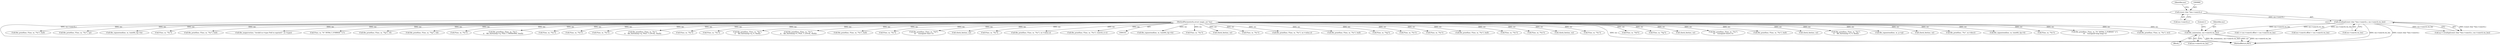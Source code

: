 digraph "0_file_4a284c89d6ef11aca34da65da7d673050a5ea320_5@pointer" {
"1000876" [label="(Call,file_oomem(ms, ms->search.rm_len))"];
"1000102" [label="(MethodParameterIn,struct magic_set *ms)"];
"1000858" [label="(Call,strndup((const char *)ms->search.s, ms->search.rm_len))"];
"1000859" [label="(Call,(const char *)ms->search.s)"];
"1000204" [label="(Call,file_signextend(ms, m, (uint64_t)p->h))"];
"1000161" [label="(Call,F(ms, m, \"%s\"))"];
"1000921" [label="(Call,ms->search.offset + ms->search.rm_len)"];
"1000138" [label="(Call,check_fmt(ms, m))"];
"1000890" [label="(Call,F(ms, m, \"%s\"))"];
"1000442" [label="(Call,file_printf(ms, F(ms, m, \"%s\"), m->value.s))"];
"1000159" [label="(Call,file_printf(ms, F(ms, m, \"%s\"), buf))"];
"1000832" [label="(Call,F(ms, m, \"%g\"))"];
"1000696" [label="(Call,F(ms, m, \"%s\"))"];
"1000878" [label="(Call,ms->search.rm_len)"];
"1000938" [label="(Call,F(ms, m, \"%s\"))"];
"1000866" [label="(Call,ms->search.rm_len)"];
"1000861" [label="(Call,ms->search.s)"];
"1000234" [label="(Call,file_printf(ms, F(ms, m, \"%s\"), buf))"];
"1000444" [label="(Call,F(ms, m, \"%s\"))"];
"1000328" [label="(Call,F(ms, m, \"%u\"))"];
"1000289" [label="(Call,check_fmt(ms, m))"];
"1000236" [label="(Call,F(ms, m, \"%s\"))"];
"1000177" [label="(Call,F(ms, m, \"%d\"))"];
"1000766" [label="(Call,F(ms, m, \"%g\"))"];
"1000856" [label="(Call,cp = strndup((const char *)ms->search.s, ms->search.rm_len))"];
"1000885" [label="(Literal,1)"];
"1000729" [label="(Call,check_fmt(ms, m))"];
"1000250" [label="(Call,file_printf(ms, F(ms, m, \"%u\"),\n\t\t\t    (unsigned short) v))"];
"1000310" [label="(Call,file_printf(ms, F(ms, m, \"%s\"), buf))"];
"1000362" [label="(Call,check_fmt(ms, m))"];
"1000601" [label="(Call,file_printf(ms, F(ms, m, \"%s\"),\n\t\t    file_fmttime(p->l, 0, tbuf)))"];
"1000355" [label="(Call,file_signextend(ms, m, p->q))"];
"1000795" [label="(Call,check_fmt(ms, m))"];
"1000982" [label="(Call,file_printf(ms, \"%s\", m->desc))"];
"1000876" [label="(Call,file_oomem(ms, ms->search.rm_len))"];
"1000280" [label="(Call,file_signextend(ms, m, (uint64_t)p->l))"];
"1000858" [label="(Call,strndup((const char *)ms->search.s, ms->search.rm_len))"];
"1000312" [label="(Call,F(ms, m, \"%s\"))"];
"1000399" [label="(Call,file_printf(ms, F(ms, m, \"%\" INT64_T_FORMAT \"u\"),\n\t\t\t    (unsigned long long) v))"];
"1001022" [label="(MethodReturn,RET)"];
"1000540" [label="(Call,file_printf(ms, F(ms, m, \"%s\"), str))"];
"1000383" [label="(Call,file_printf(ms, F(ms, m, \"%s\"), buf))"];
"1000888" [label="(Call,file_printf(ms, F(ms, m, \"%s\"), cp))"];
"1000129" [label="(Call,file_signextend(ms, m, (uint64_t)p->b))"];
"1000750" [label="(Call,F(ms, m, \"%s\"))"];
"1000875" [label="(Block,)"];
"1000814" [label="(Call,file_printf(ms, F(ms, m, \"%s\"), buf))"];
"1001009" [label="(Call,file_magerror(ms, \"invalid m->type (%d) in mprint()\", m->type))"];
"1000401" [label="(Call,F(ms, m, \"%\" INT64_T_FORMAT \"u\"))"];
"1000859" [label="(Call,(const char *)ms->search.s)"];
"1000868" [label="(Identifier,ms)"];
"1000764" [label="(Call,file_printf(ms, F(ms, m, \"%g\"), vf))"];
"1000830" [label="(Call,file_printf(ms, F(ms, m, \"%g\"), vd))"];
"1000571" [label="(Call,F(ms, m, \"%s\"))"];
"1000694" [label="(Call,file_printf(ms, F(ms, m, \"%s\"),\n\t\t    file_fmttime(p->q, FILE_T_WINDOWS, tbuf)))"];
"1000252" [label="(Call,F(ms, m, \"%u\"))"];
"1000665" [label="(Call,F(ms, m, \"%s\"))"];
"1000385" [label="(Call,F(ms, m, \"%s\"))"];
"1000632" [label="(Call,file_printf(ms, F(ms, m, \"%s\"),\n\t\t    file_fmttime(p->q, FILE_T_LOCAL, tbuf)))"];
"1000542" [label="(Call,F(ms, m, \"%s\"))"];
"1000603" [label="(Call,F(ms, m, \"%s\"))"];
"1000663" [label="(Call,file_printf(ms, F(ms, m, \"%s\"),\n\t\t    file_fmttime(p->q, 0, tbuf)))"];
"1000877" [label="(Identifier,ms)"];
"1000102" [label="(MethodParameterIn,struct magic_set *ms)"];
"1000569" [label="(Call,file_printf(ms, F(ms, m, \"%s\"),\n\t\t    file_fmttime(p->l, FILE_T_LOCAL, tbuf)))"];
"1000748" [label="(Call,file_printf(ms, F(ms, m, \"%s\"), buf))"];
"1000816" [label="(Call,F(ms, m, \"%s\"))"];
"1000175" [label="(Call,file_printf(ms, F(ms, m, \"%d\"),\n\t\t\t    (unsigned char) v))"];
"1000213" [label="(Call,check_fmt(ms, m))"];
"1000919" [label="(Call,t = ms->search.offset + ms->search.rm_len)"];
"1000634" [label="(Call,F(ms, m, \"%s\"))"];
"1000936" [label="(Call,file_printf(ms, F(ms, m, \"%s\"), m->value.s))"];
"1000326" [label="(Call,file_printf(ms, F(ms, m, \"%u\"), (uint32_t) v))"];
"1000876" -> "1000875"  [label="AST: "];
"1000876" -> "1000878"  [label="CFG: "];
"1000877" -> "1000876"  [label="AST: "];
"1000878" -> "1000876"  [label="AST: "];
"1000885" -> "1000876"  [label="CFG: "];
"1000876" -> "1001022"  [label="DDG: ms->search.rm_len"];
"1000876" -> "1001022"  [label="DDG: file_oomem(ms, ms->search.rm_len)"];
"1000876" -> "1001022"  [label="DDG: ms"];
"1000102" -> "1000876"  [label="DDG: ms"];
"1000858" -> "1000876"  [label="DDG: ms->search.rm_len"];
"1000102" -> "1000101"  [label="AST: "];
"1000102" -> "1001022"  [label="DDG: ms"];
"1000102" -> "1000129"  [label="DDG: ms"];
"1000102" -> "1000138"  [label="DDG: ms"];
"1000102" -> "1000159"  [label="DDG: ms"];
"1000102" -> "1000161"  [label="DDG: ms"];
"1000102" -> "1000175"  [label="DDG: ms"];
"1000102" -> "1000177"  [label="DDG: ms"];
"1000102" -> "1000204"  [label="DDG: ms"];
"1000102" -> "1000213"  [label="DDG: ms"];
"1000102" -> "1000234"  [label="DDG: ms"];
"1000102" -> "1000236"  [label="DDG: ms"];
"1000102" -> "1000250"  [label="DDG: ms"];
"1000102" -> "1000252"  [label="DDG: ms"];
"1000102" -> "1000280"  [label="DDG: ms"];
"1000102" -> "1000289"  [label="DDG: ms"];
"1000102" -> "1000310"  [label="DDG: ms"];
"1000102" -> "1000312"  [label="DDG: ms"];
"1000102" -> "1000326"  [label="DDG: ms"];
"1000102" -> "1000328"  [label="DDG: ms"];
"1000102" -> "1000355"  [label="DDG: ms"];
"1000102" -> "1000362"  [label="DDG: ms"];
"1000102" -> "1000383"  [label="DDG: ms"];
"1000102" -> "1000385"  [label="DDG: ms"];
"1000102" -> "1000399"  [label="DDG: ms"];
"1000102" -> "1000401"  [label="DDG: ms"];
"1000102" -> "1000442"  [label="DDG: ms"];
"1000102" -> "1000444"  [label="DDG: ms"];
"1000102" -> "1000540"  [label="DDG: ms"];
"1000102" -> "1000542"  [label="DDG: ms"];
"1000102" -> "1000569"  [label="DDG: ms"];
"1000102" -> "1000571"  [label="DDG: ms"];
"1000102" -> "1000601"  [label="DDG: ms"];
"1000102" -> "1000603"  [label="DDG: ms"];
"1000102" -> "1000632"  [label="DDG: ms"];
"1000102" -> "1000634"  [label="DDG: ms"];
"1000102" -> "1000663"  [label="DDG: ms"];
"1000102" -> "1000665"  [label="DDG: ms"];
"1000102" -> "1000694"  [label="DDG: ms"];
"1000102" -> "1000696"  [label="DDG: ms"];
"1000102" -> "1000729"  [label="DDG: ms"];
"1000102" -> "1000748"  [label="DDG: ms"];
"1000102" -> "1000750"  [label="DDG: ms"];
"1000102" -> "1000764"  [label="DDG: ms"];
"1000102" -> "1000766"  [label="DDG: ms"];
"1000102" -> "1000795"  [label="DDG: ms"];
"1000102" -> "1000814"  [label="DDG: ms"];
"1000102" -> "1000816"  [label="DDG: ms"];
"1000102" -> "1000830"  [label="DDG: ms"];
"1000102" -> "1000832"  [label="DDG: ms"];
"1000102" -> "1000888"  [label="DDG: ms"];
"1000102" -> "1000890"  [label="DDG: ms"];
"1000102" -> "1000936"  [label="DDG: ms"];
"1000102" -> "1000938"  [label="DDG: ms"];
"1000102" -> "1000982"  [label="DDG: ms"];
"1000102" -> "1001009"  [label="DDG: ms"];
"1000858" -> "1000856"  [label="AST: "];
"1000858" -> "1000866"  [label="CFG: "];
"1000859" -> "1000858"  [label="AST: "];
"1000866" -> "1000858"  [label="AST: "];
"1000856" -> "1000858"  [label="CFG: "];
"1000858" -> "1001022"  [label="DDG: ms->search.rm_len"];
"1000858" -> "1001022"  [label="DDG: (const char *)ms->search.s"];
"1000858" -> "1000856"  [label="DDG: (const char *)ms->search.s"];
"1000858" -> "1000856"  [label="DDG: ms->search.rm_len"];
"1000859" -> "1000858"  [label="DDG: ms->search.s"];
"1000858" -> "1000919"  [label="DDG: ms->search.rm_len"];
"1000858" -> "1000921"  [label="DDG: ms->search.rm_len"];
"1000859" -> "1000861"  [label="CFG: "];
"1000860" -> "1000859"  [label="AST: "];
"1000861" -> "1000859"  [label="AST: "];
"1000868" -> "1000859"  [label="CFG: "];
"1000859" -> "1001022"  [label="DDG: ms->search.s"];
}
